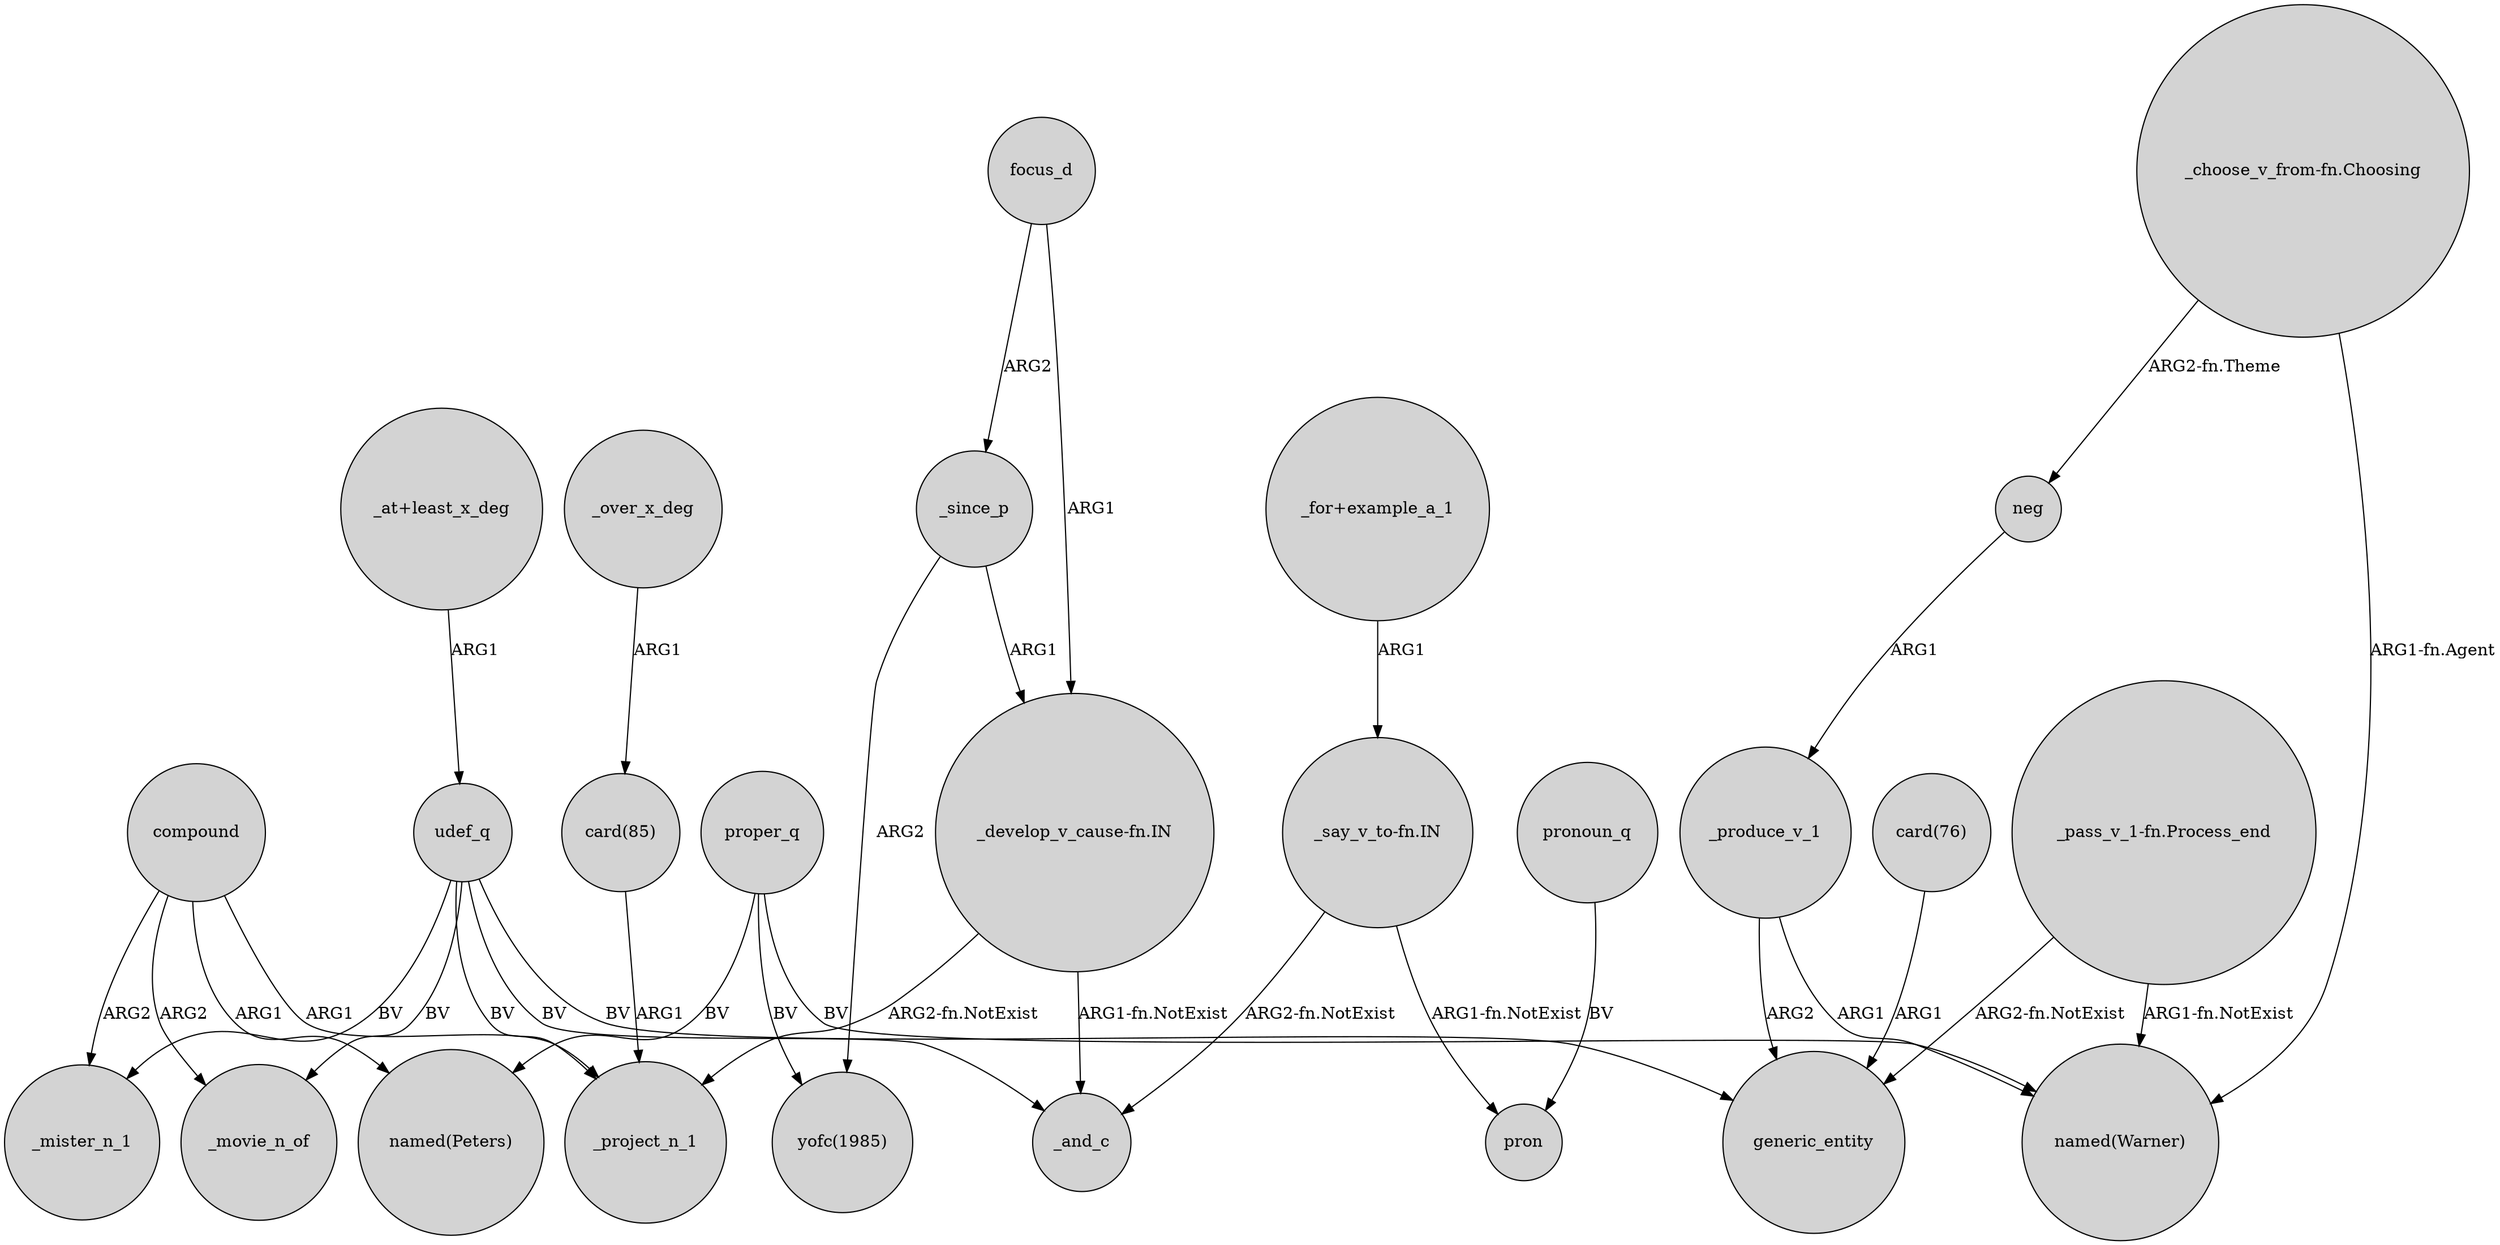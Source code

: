 digraph {
	node [shape=circle style=filled]
	"_develop_v_cause-fn.IN" -> _project_n_1 [label="ARG2-fn.NotExist"]
	focus_d -> _since_p [label=ARG2]
	neg -> _produce_v_1 [label=ARG1]
	compound -> _project_n_1 [label=ARG1]
	udef_q -> generic_entity [label=BV]
	udef_q -> _project_n_1 [label=BV]
	"_choose_v_from-fn.Choosing" -> neg [label="ARG2-fn.Theme"]
	proper_q -> "named(Peters)" [label=BV]
	compound -> _mister_n_1 [label=ARG2]
	"_say_v_to-fn.IN" -> pron [label="ARG1-fn.NotExist"]
	focus_d -> "_develop_v_cause-fn.IN" [label=ARG1]
	udef_q -> _mister_n_1 [label=BV]
	compound -> "named(Peters)" [label=ARG1]
	compound -> _movie_n_of [label=ARG2]
	"_at+least_x_deg" -> udef_q [label=ARG1]
	"card(85)" -> _project_n_1 [label=ARG1]
	pronoun_q -> pron [label=BV]
	"_pass_v_1-fn.Process_end" -> generic_entity [label="ARG2-fn.NotExist"]
	"_say_v_to-fn.IN" -> _and_c [label="ARG2-fn.NotExist"]
	_produce_v_1 -> generic_entity [label=ARG2]
	_since_p -> "yofc(1985)" [label=ARG2]
	_produce_v_1 -> "named(Warner)" [label=ARG1]
	"_pass_v_1-fn.Process_end" -> "named(Warner)" [label="ARG1-fn.NotExist"]
	"card(76)" -> generic_entity [label=ARG1]
	proper_q -> "yofc(1985)" [label=BV]
	"_for+example_a_1" -> "_say_v_to-fn.IN" [label=ARG1]
	"_develop_v_cause-fn.IN" -> _and_c [label="ARG1-fn.NotExist"]
	proper_q -> "named(Warner)" [label=BV]
	_over_x_deg -> "card(85)" [label=ARG1]
	_since_p -> "_develop_v_cause-fn.IN" [label=ARG1]
	"_choose_v_from-fn.Choosing" -> "named(Warner)" [label="ARG1-fn.Agent"]
	udef_q -> _and_c [label=BV]
	udef_q -> _movie_n_of [label=BV]
}
